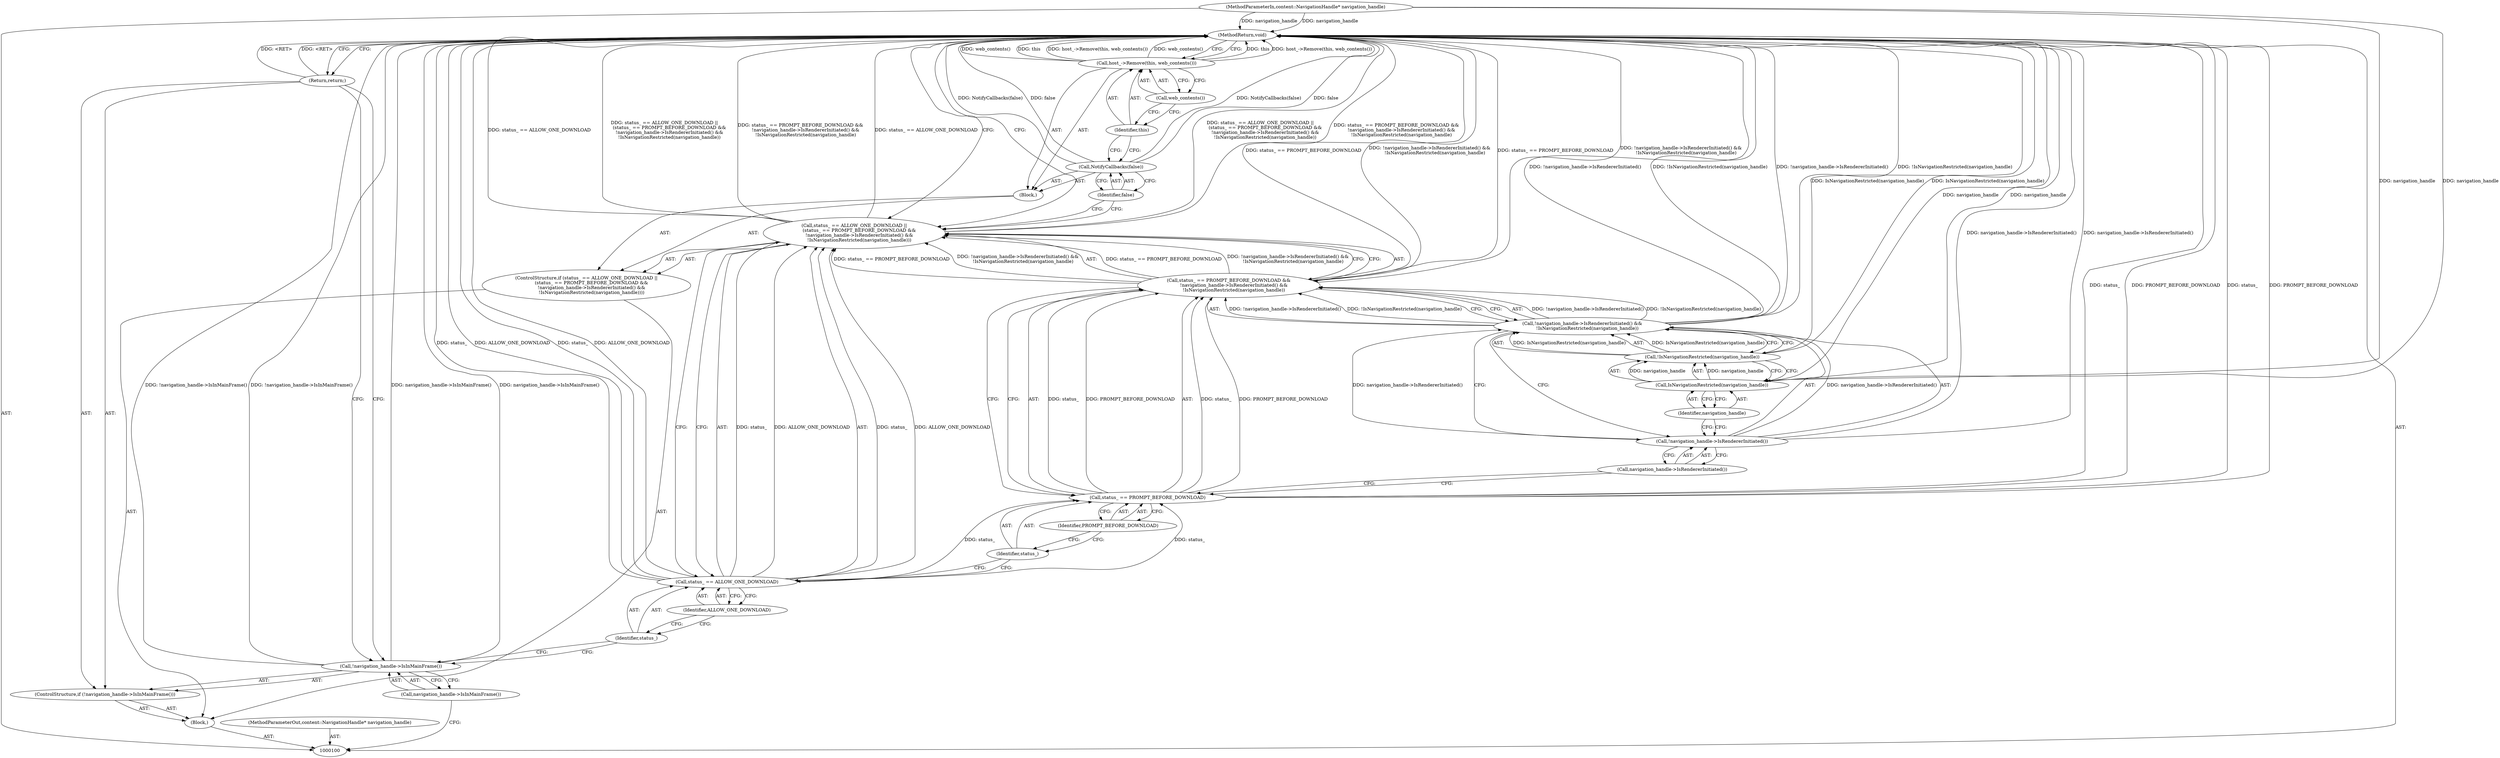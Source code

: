 digraph "0_Chrome_01a6365651e0b1e9896b251411a18a4ab5a4306d" {
"1000128" [label="(MethodReturn,void)"];
"1000124" [label="(Identifier,false)"];
"1000123" [label="(Call,NotifyCallbacks(false))"];
"1000126" [label="(Identifier,this)"];
"1000127" [label="(Call,web_contents())"];
"1000125" [label="(Call,host_->Remove(this, web_contents()))"];
"1000101" [label="(MethodParameterIn,content::NavigationHandle* navigation_handle)"];
"1000174" [label="(MethodParameterOut,content::NavigationHandle* navigation_handle)"];
"1000102" [label="(Block,)"];
"1000103" [label="(ControlStructure,if (!navigation_handle->IsInMainFrame()))"];
"1000104" [label="(Call,!navigation_handle->IsInMainFrame())"];
"1000105" [label="(Call,navigation_handle->IsInMainFrame())"];
"1000106" [label="(Return,return;)"];
"1000111" [label="(Identifier,ALLOW_ONE_DOWNLOAD)"];
"1000107" [label="(ControlStructure,if (status_ == ALLOW_ONE_DOWNLOAD ||\n       (status_ == PROMPT_BEFORE_DOWNLOAD &&\n       !navigation_handle->IsRendererInitiated() &&\n       !IsNavigationRestricted(navigation_handle))))"];
"1000108" [label="(Call,status_ == ALLOW_ONE_DOWNLOAD ||\n       (status_ == PROMPT_BEFORE_DOWNLOAD &&\n       !navigation_handle->IsRendererInitiated() &&\n       !IsNavigationRestricted(navigation_handle)))"];
"1000109" [label="(Call,status_ == ALLOW_ONE_DOWNLOAD)"];
"1000110" [label="(Identifier,status_)"];
"1000115" [label="(Identifier,PROMPT_BEFORE_DOWNLOAD)"];
"1000112" [label="(Call,status_ == PROMPT_BEFORE_DOWNLOAD &&\n       !navigation_handle->IsRendererInitiated() &&\n       !IsNavigationRestricted(navigation_handle))"];
"1000113" [label="(Call,status_ == PROMPT_BEFORE_DOWNLOAD)"];
"1000114" [label="(Identifier,status_)"];
"1000116" [label="(Call,!navigation_handle->IsRendererInitiated() &&\n       !IsNavigationRestricted(navigation_handle))"];
"1000117" [label="(Call,!navigation_handle->IsRendererInitiated())"];
"1000118" [label="(Call,navigation_handle->IsRendererInitiated())"];
"1000121" [label="(Identifier,navigation_handle)"];
"1000122" [label="(Block,)"];
"1000119" [label="(Call,!IsNavigationRestricted(navigation_handle))"];
"1000120" [label="(Call,IsNavigationRestricted(navigation_handle))"];
"1000128" -> "1000100"  [label="AST: "];
"1000128" -> "1000106"  [label="CFG: "];
"1000128" -> "1000125"  [label="CFG: "];
"1000128" -> "1000108"  [label="CFG: "];
"1000106" -> "1000128"  [label="DDG: <RET>"];
"1000116" -> "1000128"  [label="DDG: !navigation_handle->IsRendererInitiated()"];
"1000116" -> "1000128"  [label="DDG: !IsNavigationRestricted(navigation_handle)"];
"1000125" -> "1000128"  [label="DDG: this"];
"1000125" -> "1000128"  [label="DDG: host_->Remove(this, web_contents())"];
"1000125" -> "1000128"  [label="DDG: web_contents()"];
"1000108" -> "1000128"  [label="DDG: status_ == ALLOW_ONE_DOWNLOAD ||\n       (status_ == PROMPT_BEFORE_DOWNLOAD &&\n       !navigation_handle->IsRendererInitiated() &&\n       !IsNavigationRestricted(navigation_handle))"];
"1000108" -> "1000128"  [label="DDG: status_ == PROMPT_BEFORE_DOWNLOAD &&\n       !navigation_handle->IsRendererInitiated() &&\n       !IsNavigationRestricted(navigation_handle)"];
"1000108" -> "1000128"  [label="DDG: status_ == ALLOW_ONE_DOWNLOAD"];
"1000104" -> "1000128"  [label="DDG: !navigation_handle->IsInMainFrame()"];
"1000104" -> "1000128"  [label="DDG: navigation_handle->IsInMainFrame()"];
"1000113" -> "1000128"  [label="DDG: status_"];
"1000113" -> "1000128"  [label="DDG: PROMPT_BEFORE_DOWNLOAD"];
"1000123" -> "1000128"  [label="DDG: NotifyCallbacks(false)"];
"1000123" -> "1000128"  [label="DDG: false"];
"1000117" -> "1000128"  [label="DDG: navigation_handle->IsRendererInitiated()"];
"1000120" -> "1000128"  [label="DDG: navigation_handle"];
"1000112" -> "1000128"  [label="DDG: status_ == PROMPT_BEFORE_DOWNLOAD"];
"1000112" -> "1000128"  [label="DDG: !navigation_handle->IsRendererInitiated() &&\n       !IsNavigationRestricted(navigation_handle)"];
"1000101" -> "1000128"  [label="DDG: navigation_handle"];
"1000109" -> "1000128"  [label="DDG: status_"];
"1000109" -> "1000128"  [label="DDG: ALLOW_ONE_DOWNLOAD"];
"1000119" -> "1000128"  [label="DDG: IsNavigationRestricted(navigation_handle)"];
"1000124" -> "1000123"  [label="AST: "];
"1000124" -> "1000108"  [label="CFG: "];
"1000123" -> "1000124"  [label="CFG: "];
"1000123" -> "1000122"  [label="AST: "];
"1000123" -> "1000124"  [label="CFG: "];
"1000124" -> "1000123"  [label="AST: "];
"1000126" -> "1000123"  [label="CFG: "];
"1000123" -> "1000128"  [label="DDG: NotifyCallbacks(false)"];
"1000123" -> "1000128"  [label="DDG: false"];
"1000126" -> "1000125"  [label="AST: "];
"1000126" -> "1000123"  [label="CFG: "];
"1000127" -> "1000126"  [label="CFG: "];
"1000127" -> "1000125"  [label="AST: "];
"1000127" -> "1000126"  [label="CFG: "];
"1000125" -> "1000127"  [label="CFG: "];
"1000125" -> "1000122"  [label="AST: "];
"1000125" -> "1000127"  [label="CFG: "];
"1000126" -> "1000125"  [label="AST: "];
"1000127" -> "1000125"  [label="AST: "];
"1000128" -> "1000125"  [label="CFG: "];
"1000125" -> "1000128"  [label="DDG: this"];
"1000125" -> "1000128"  [label="DDG: host_->Remove(this, web_contents())"];
"1000125" -> "1000128"  [label="DDG: web_contents()"];
"1000101" -> "1000100"  [label="AST: "];
"1000101" -> "1000128"  [label="DDG: navigation_handle"];
"1000101" -> "1000120"  [label="DDG: navigation_handle"];
"1000174" -> "1000100"  [label="AST: "];
"1000102" -> "1000100"  [label="AST: "];
"1000103" -> "1000102"  [label="AST: "];
"1000107" -> "1000102"  [label="AST: "];
"1000103" -> "1000102"  [label="AST: "];
"1000104" -> "1000103"  [label="AST: "];
"1000106" -> "1000103"  [label="AST: "];
"1000104" -> "1000103"  [label="AST: "];
"1000104" -> "1000105"  [label="CFG: "];
"1000105" -> "1000104"  [label="AST: "];
"1000106" -> "1000104"  [label="CFG: "];
"1000110" -> "1000104"  [label="CFG: "];
"1000104" -> "1000128"  [label="DDG: !navigation_handle->IsInMainFrame()"];
"1000104" -> "1000128"  [label="DDG: navigation_handle->IsInMainFrame()"];
"1000105" -> "1000104"  [label="AST: "];
"1000105" -> "1000100"  [label="CFG: "];
"1000104" -> "1000105"  [label="CFG: "];
"1000106" -> "1000103"  [label="AST: "];
"1000106" -> "1000104"  [label="CFG: "];
"1000128" -> "1000106"  [label="CFG: "];
"1000106" -> "1000128"  [label="DDG: <RET>"];
"1000111" -> "1000109"  [label="AST: "];
"1000111" -> "1000110"  [label="CFG: "];
"1000109" -> "1000111"  [label="CFG: "];
"1000107" -> "1000102"  [label="AST: "];
"1000108" -> "1000107"  [label="AST: "];
"1000122" -> "1000107"  [label="AST: "];
"1000108" -> "1000107"  [label="AST: "];
"1000108" -> "1000109"  [label="CFG: "];
"1000108" -> "1000112"  [label="CFG: "];
"1000109" -> "1000108"  [label="AST: "];
"1000112" -> "1000108"  [label="AST: "];
"1000124" -> "1000108"  [label="CFG: "];
"1000128" -> "1000108"  [label="CFG: "];
"1000108" -> "1000128"  [label="DDG: status_ == ALLOW_ONE_DOWNLOAD ||\n       (status_ == PROMPT_BEFORE_DOWNLOAD &&\n       !navigation_handle->IsRendererInitiated() &&\n       !IsNavigationRestricted(navigation_handle))"];
"1000108" -> "1000128"  [label="DDG: status_ == PROMPT_BEFORE_DOWNLOAD &&\n       !navigation_handle->IsRendererInitiated() &&\n       !IsNavigationRestricted(navigation_handle)"];
"1000108" -> "1000128"  [label="DDG: status_ == ALLOW_ONE_DOWNLOAD"];
"1000109" -> "1000108"  [label="DDG: status_"];
"1000109" -> "1000108"  [label="DDG: ALLOW_ONE_DOWNLOAD"];
"1000112" -> "1000108"  [label="DDG: status_ == PROMPT_BEFORE_DOWNLOAD"];
"1000112" -> "1000108"  [label="DDG: !navigation_handle->IsRendererInitiated() &&\n       !IsNavigationRestricted(navigation_handle)"];
"1000109" -> "1000108"  [label="AST: "];
"1000109" -> "1000111"  [label="CFG: "];
"1000110" -> "1000109"  [label="AST: "];
"1000111" -> "1000109"  [label="AST: "];
"1000114" -> "1000109"  [label="CFG: "];
"1000108" -> "1000109"  [label="CFG: "];
"1000109" -> "1000128"  [label="DDG: status_"];
"1000109" -> "1000128"  [label="DDG: ALLOW_ONE_DOWNLOAD"];
"1000109" -> "1000108"  [label="DDG: status_"];
"1000109" -> "1000108"  [label="DDG: ALLOW_ONE_DOWNLOAD"];
"1000109" -> "1000113"  [label="DDG: status_"];
"1000110" -> "1000109"  [label="AST: "];
"1000110" -> "1000104"  [label="CFG: "];
"1000111" -> "1000110"  [label="CFG: "];
"1000115" -> "1000113"  [label="AST: "];
"1000115" -> "1000114"  [label="CFG: "];
"1000113" -> "1000115"  [label="CFG: "];
"1000112" -> "1000108"  [label="AST: "];
"1000112" -> "1000113"  [label="CFG: "];
"1000112" -> "1000116"  [label="CFG: "];
"1000113" -> "1000112"  [label="AST: "];
"1000116" -> "1000112"  [label="AST: "];
"1000108" -> "1000112"  [label="CFG: "];
"1000112" -> "1000128"  [label="DDG: status_ == PROMPT_BEFORE_DOWNLOAD"];
"1000112" -> "1000128"  [label="DDG: !navigation_handle->IsRendererInitiated() &&\n       !IsNavigationRestricted(navigation_handle)"];
"1000112" -> "1000108"  [label="DDG: status_ == PROMPT_BEFORE_DOWNLOAD"];
"1000112" -> "1000108"  [label="DDG: !navigation_handle->IsRendererInitiated() &&\n       !IsNavigationRestricted(navigation_handle)"];
"1000113" -> "1000112"  [label="DDG: status_"];
"1000113" -> "1000112"  [label="DDG: PROMPT_BEFORE_DOWNLOAD"];
"1000116" -> "1000112"  [label="DDG: !navigation_handle->IsRendererInitiated()"];
"1000116" -> "1000112"  [label="DDG: !IsNavigationRestricted(navigation_handle)"];
"1000113" -> "1000112"  [label="AST: "];
"1000113" -> "1000115"  [label="CFG: "];
"1000114" -> "1000113"  [label="AST: "];
"1000115" -> "1000113"  [label="AST: "];
"1000118" -> "1000113"  [label="CFG: "];
"1000112" -> "1000113"  [label="CFG: "];
"1000113" -> "1000128"  [label="DDG: status_"];
"1000113" -> "1000128"  [label="DDG: PROMPT_BEFORE_DOWNLOAD"];
"1000113" -> "1000112"  [label="DDG: status_"];
"1000113" -> "1000112"  [label="DDG: PROMPT_BEFORE_DOWNLOAD"];
"1000109" -> "1000113"  [label="DDG: status_"];
"1000114" -> "1000113"  [label="AST: "];
"1000114" -> "1000109"  [label="CFG: "];
"1000115" -> "1000114"  [label="CFG: "];
"1000116" -> "1000112"  [label="AST: "];
"1000116" -> "1000117"  [label="CFG: "];
"1000116" -> "1000119"  [label="CFG: "];
"1000117" -> "1000116"  [label="AST: "];
"1000119" -> "1000116"  [label="AST: "];
"1000112" -> "1000116"  [label="CFG: "];
"1000116" -> "1000128"  [label="DDG: !navigation_handle->IsRendererInitiated()"];
"1000116" -> "1000128"  [label="DDG: !IsNavigationRestricted(navigation_handle)"];
"1000116" -> "1000112"  [label="DDG: !navigation_handle->IsRendererInitiated()"];
"1000116" -> "1000112"  [label="DDG: !IsNavigationRestricted(navigation_handle)"];
"1000117" -> "1000116"  [label="DDG: navigation_handle->IsRendererInitiated()"];
"1000119" -> "1000116"  [label="DDG: IsNavigationRestricted(navigation_handle)"];
"1000117" -> "1000116"  [label="AST: "];
"1000117" -> "1000118"  [label="CFG: "];
"1000118" -> "1000117"  [label="AST: "];
"1000121" -> "1000117"  [label="CFG: "];
"1000116" -> "1000117"  [label="CFG: "];
"1000117" -> "1000128"  [label="DDG: navigation_handle->IsRendererInitiated()"];
"1000117" -> "1000116"  [label="DDG: navigation_handle->IsRendererInitiated()"];
"1000118" -> "1000117"  [label="AST: "];
"1000118" -> "1000113"  [label="CFG: "];
"1000117" -> "1000118"  [label="CFG: "];
"1000121" -> "1000120"  [label="AST: "];
"1000121" -> "1000117"  [label="CFG: "];
"1000120" -> "1000121"  [label="CFG: "];
"1000122" -> "1000107"  [label="AST: "];
"1000123" -> "1000122"  [label="AST: "];
"1000125" -> "1000122"  [label="AST: "];
"1000119" -> "1000116"  [label="AST: "];
"1000119" -> "1000120"  [label="CFG: "];
"1000120" -> "1000119"  [label="AST: "];
"1000116" -> "1000119"  [label="CFG: "];
"1000119" -> "1000128"  [label="DDG: IsNavigationRestricted(navigation_handle)"];
"1000119" -> "1000116"  [label="DDG: IsNavigationRestricted(navigation_handle)"];
"1000120" -> "1000119"  [label="DDG: navigation_handle"];
"1000120" -> "1000119"  [label="AST: "];
"1000120" -> "1000121"  [label="CFG: "];
"1000121" -> "1000120"  [label="AST: "];
"1000119" -> "1000120"  [label="CFG: "];
"1000120" -> "1000128"  [label="DDG: navigation_handle"];
"1000120" -> "1000119"  [label="DDG: navigation_handle"];
"1000101" -> "1000120"  [label="DDG: navigation_handle"];
}
